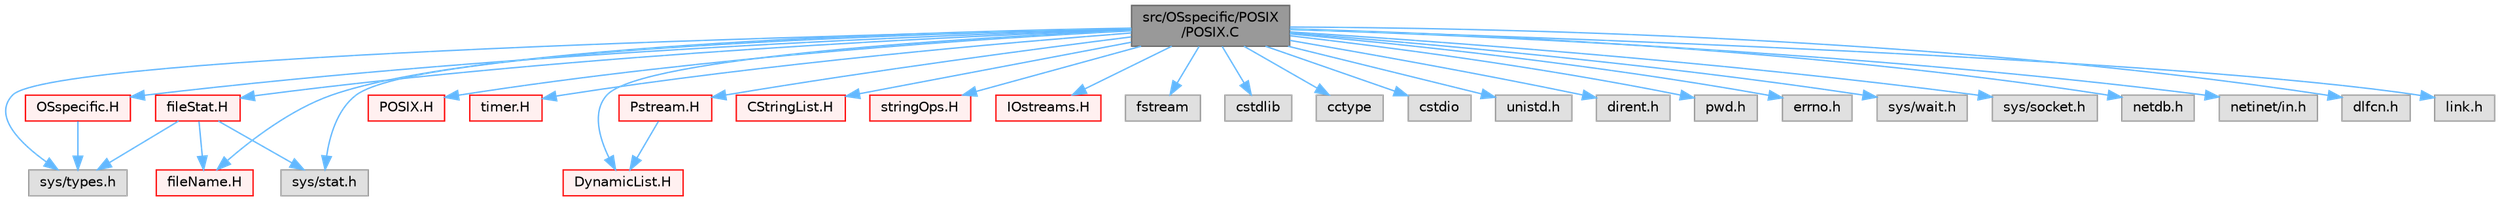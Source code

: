 digraph "src/OSspecific/POSIX/POSIX.C"
{
 // LATEX_PDF_SIZE
  bgcolor="transparent";
  edge [fontname=Helvetica,fontsize=10,labelfontname=Helvetica,labelfontsize=10];
  node [fontname=Helvetica,fontsize=10,shape=box,height=0.2,width=0.4];
  Node1 [id="Node000001",label="src/OSspecific/POSIX\l/POSIX.C",height=0.2,width=0.4,color="gray40", fillcolor="grey60", style="filled", fontcolor="black",tooltip="POSIX versions of the functions declared in OSspecific.H."];
  Node1 -> Node2 [id="edge1_Node000001_Node000002",color="steelblue1",style="solid",tooltip=" "];
  Node2 [id="Node000002",label="OSspecific.H",height=0.2,width=0.4,color="red", fillcolor="#FFF0F0", style="filled",URL="$OSspecific_8H.html",tooltip="Functions used by OpenFOAM that are specific to POSIX compliant operating systems and need to be repl..."];
  Node2 -> Node103 [id="edge2_Node000002_Node000103",color="steelblue1",style="solid",tooltip=" "];
  Node103 [id="Node000103",label="sys/types.h",height=0.2,width=0.4,color="grey60", fillcolor="#E0E0E0", style="filled",tooltip=" "];
  Node1 -> Node104 [id="edge3_Node000001_Node000104",color="steelblue1",style="solid",tooltip=" "];
  Node104 [id="Node000104",label="POSIX.H",height=0.2,width=0.4,color="red", fillcolor="#FFF0F0", style="filled",URL="$POSIX_8H.html",tooltip=" "];
  Node1 -> Node4 [id="edge4_Node000001_Node000004",color="steelblue1",style="solid",tooltip=" "];
  Node4 [id="Node000004",label="fileName.H",height=0.2,width=0.4,color="red", fillcolor="#FFF0F0", style="filled",URL="$fileName_8H.html",tooltip=" "];
  Node1 -> Node109 [id="edge5_Node000001_Node000109",color="steelblue1",style="solid",tooltip=" "];
  Node109 [id="Node000109",label="fileStat.H",height=0.2,width=0.4,color="red", fillcolor="#FFF0F0", style="filled",URL="$fileStat_8H.html",tooltip=" "];
  Node109 -> Node110 [id="edge6_Node000109_Node000110",color="steelblue1",style="solid",tooltip=" "];
  Node110 [id="Node000110",label="sys/stat.h",height=0.2,width=0.4,color="grey60", fillcolor="#E0E0E0", style="filled",tooltip=" "];
  Node109 -> Node103 [id="edge7_Node000109_Node000103",color="steelblue1",style="solid",tooltip=" "];
  Node109 -> Node4 [id="edge8_Node000109_Node000004",color="steelblue1",style="solid",tooltip=" "];
  Node1 -> Node111 [id="edge9_Node000001_Node000111",color="steelblue1",style="solid",tooltip=" "];
  Node111 [id="Node000111",label="timer.H",height=0.2,width=0.4,color="red", fillcolor="#FFF0F0", style="filled",URL="$timer_8H.html",tooltip=" "];
  Node1 -> Node113 [id="edge10_Node000001_Node000113",color="steelblue1",style="solid",tooltip=" "];
  Node113 [id="Node000113",label="DynamicList.H",height=0.2,width=0.4,color="red", fillcolor="#FFF0F0", style="filled",URL="$DynamicList_8H.html",tooltip=" "];
  Node1 -> Node115 [id="edge11_Node000001_Node000115",color="steelblue1",style="solid",tooltip=" "];
  Node115 [id="Node000115",label="CStringList.H",height=0.2,width=0.4,color="red", fillcolor="#FFF0F0", style="filled",URL="$CStringList_8H.html",tooltip=" "];
  Node1 -> Node118 [id="edge12_Node000001_Node000118",color="steelblue1",style="solid",tooltip=" "];
  Node118 [id="Node000118",label="stringOps.H",height=0.2,width=0.4,color="red", fillcolor="#FFF0F0", style="filled",URL="$stringOps_8H.html",tooltip=" "];
  Node1 -> Node152 [id="edge13_Node000001_Node000152",color="steelblue1",style="solid",tooltip=" "];
  Node152 [id="Node000152",label="IOstreams.H",height=0.2,width=0.4,color="red", fillcolor="#FFF0F0", style="filled",URL="$IOstreams_8H.html",tooltip="Useful combination of include files which define Sin, Sout and Serr and the use of IO streams general..."];
  Node1 -> Node156 [id="edge14_Node000001_Node000156",color="steelblue1",style="solid",tooltip=" "];
  Node156 [id="Node000156",label="Pstream.H",height=0.2,width=0.4,color="red", fillcolor="#FFF0F0", style="filled",URL="$Pstream_8H.html",tooltip=" "];
  Node156 -> Node113 [id="edge15_Node000156_Node000113",color="steelblue1",style="solid",tooltip=" "];
  Node1 -> Node181 [id="edge16_Node000001_Node000181",color="steelblue1",style="solid",tooltip=" "];
  Node181 [id="Node000181",label="fstream",height=0.2,width=0.4,color="grey60", fillcolor="#E0E0E0", style="filled",tooltip=" "];
  Node1 -> Node11 [id="edge17_Node000001_Node000011",color="steelblue1",style="solid",tooltip=" "];
  Node11 [id="Node000011",label="cstdlib",height=0.2,width=0.4,color="grey60", fillcolor="#E0E0E0", style="filled",tooltip=" "];
  Node1 -> Node182 [id="edge18_Node000001_Node000182",color="steelblue1",style="solid",tooltip=" "];
  Node182 [id="Node000182",label="cctype",height=0.2,width=0.4,color="grey60", fillcolor="#E0E0E0", style="filled",tooltip=" "];
  Node1 -> Node183 [id="edge19_Node000001_Node000183",color="steelblue1",style="solid",tooltip=" "];
  Node183 [id="Node000183",label="cstdio",height=0.2,width=0.4,color="grey60", fillcolor="#E0E0E0", style="filled",tooltip=" "];
  Node1 -> Node184 [id="edge20_Node000001_Node000184",color="steelblue1",style="solid",tooltip=" "];
  Node184 [id="Node000184",label="unistd.h",height=0.2,width=0.4,color="grey60", fillcolor="#E0E0E0", style="filled",tooltip=" "];
  Node1 -> Node185 [id="edge21_Node000001_Node000185",color="steelblue1",style="solid",tooltip=" "];
  Node185 [id="Node000185",label="dirent.h",height=0.2,width=0.4,color="grey60", fillcolor="#E0E0E0", style="filled",tooltip=" "];
  Node1 -> Node186 [id="edge22_Node000001_Node000186",color="steelblue1",style="solid",tooltip=" "];
  Node186 [id="Node000186",label="pwd.h",height=0.2,width=0.4,color="grey60", fillcolor="#E0E0E0", style="filled",tooltip=" "];
  Node1 -> Node187 [id="edge23_Node000001_Node000187",color="steelblue1",style="solid",tooltip=" "];
  Node187 [id="Node000187",label="errno.h",height=0.2,width=0.4,color="grey60", fillcolor="#E0E0E0", style="filled",tooltip=" "];
  Node1 -> Node103 [id="edge24_Node000001_Node000103",color="steelblue1",style="solid",tooltip=" "];
  Node1 -> Node188 [id="edge25_Node000001_Node000188",color="steelblue1",style="solid",tooltip=" "];
  Node188 [id="Node000188",label="sys/wait.h",height=0.2,width=0.4,color="grey60", fillcolor="#E0E0E0", style="filled",tooltip=" "];
  Node1 -> Node110 [id="edge26_Node000001_Node000110",color="steelblue1",style="solid",tooltip=" "];
  Node1 -> Node189 [id="edge27_Node000001_Node000189",color="steelblue1",style="solid",tooltip=" "];
  Node189 [id="Node000189",label="sys/socket.h",height=0.2,width=0.4,color="grey60", fillcolor="#E0E0E0", style="filled",tooltip=" "];
  Node1 -> Node190 [id="edge28_Node000001_Node000190",color="steelblue1",style="solid",tooltip=" "];
  Node190 [id="Node000190",label="netdb.h",height=0.2,width=0.4,color="grey60", fillcolor="#E0E0E0", style="filled",tooltip=" "];
  Node1 -> Node191 [id="edge29_Node000001_Node000191",color="steelblue1",style="solid",tooltip=" "];
  Node191 [id="Node000191",label="netinet/in.h",height=0.2,width=0.4,color="grey60", fillcolor="#E0E0E0", style="filled",tooltip=" "];
  Node1 -> Node192 [id="edge30_Node000001_Node000192",color="steelblue1",style="solid",tooltip=" "];
  Node192 [id="Node000192",label="dlfcn.h",height=0.2,width=0.4,color="grey60", fillcolor="#E0E0E0", style="filled",tooltip=" "];
  Node1 -> Node193 [id="edge31_Node000001_Node000193",color="steelblue1",style="solid",tooltip=" "];
  Node193 [id="Node000193",label="link.h",height=0.2,width=0.4,color="grey60", fillcolor="#E0E0E0", style="filled",tooltip=" "];
}
